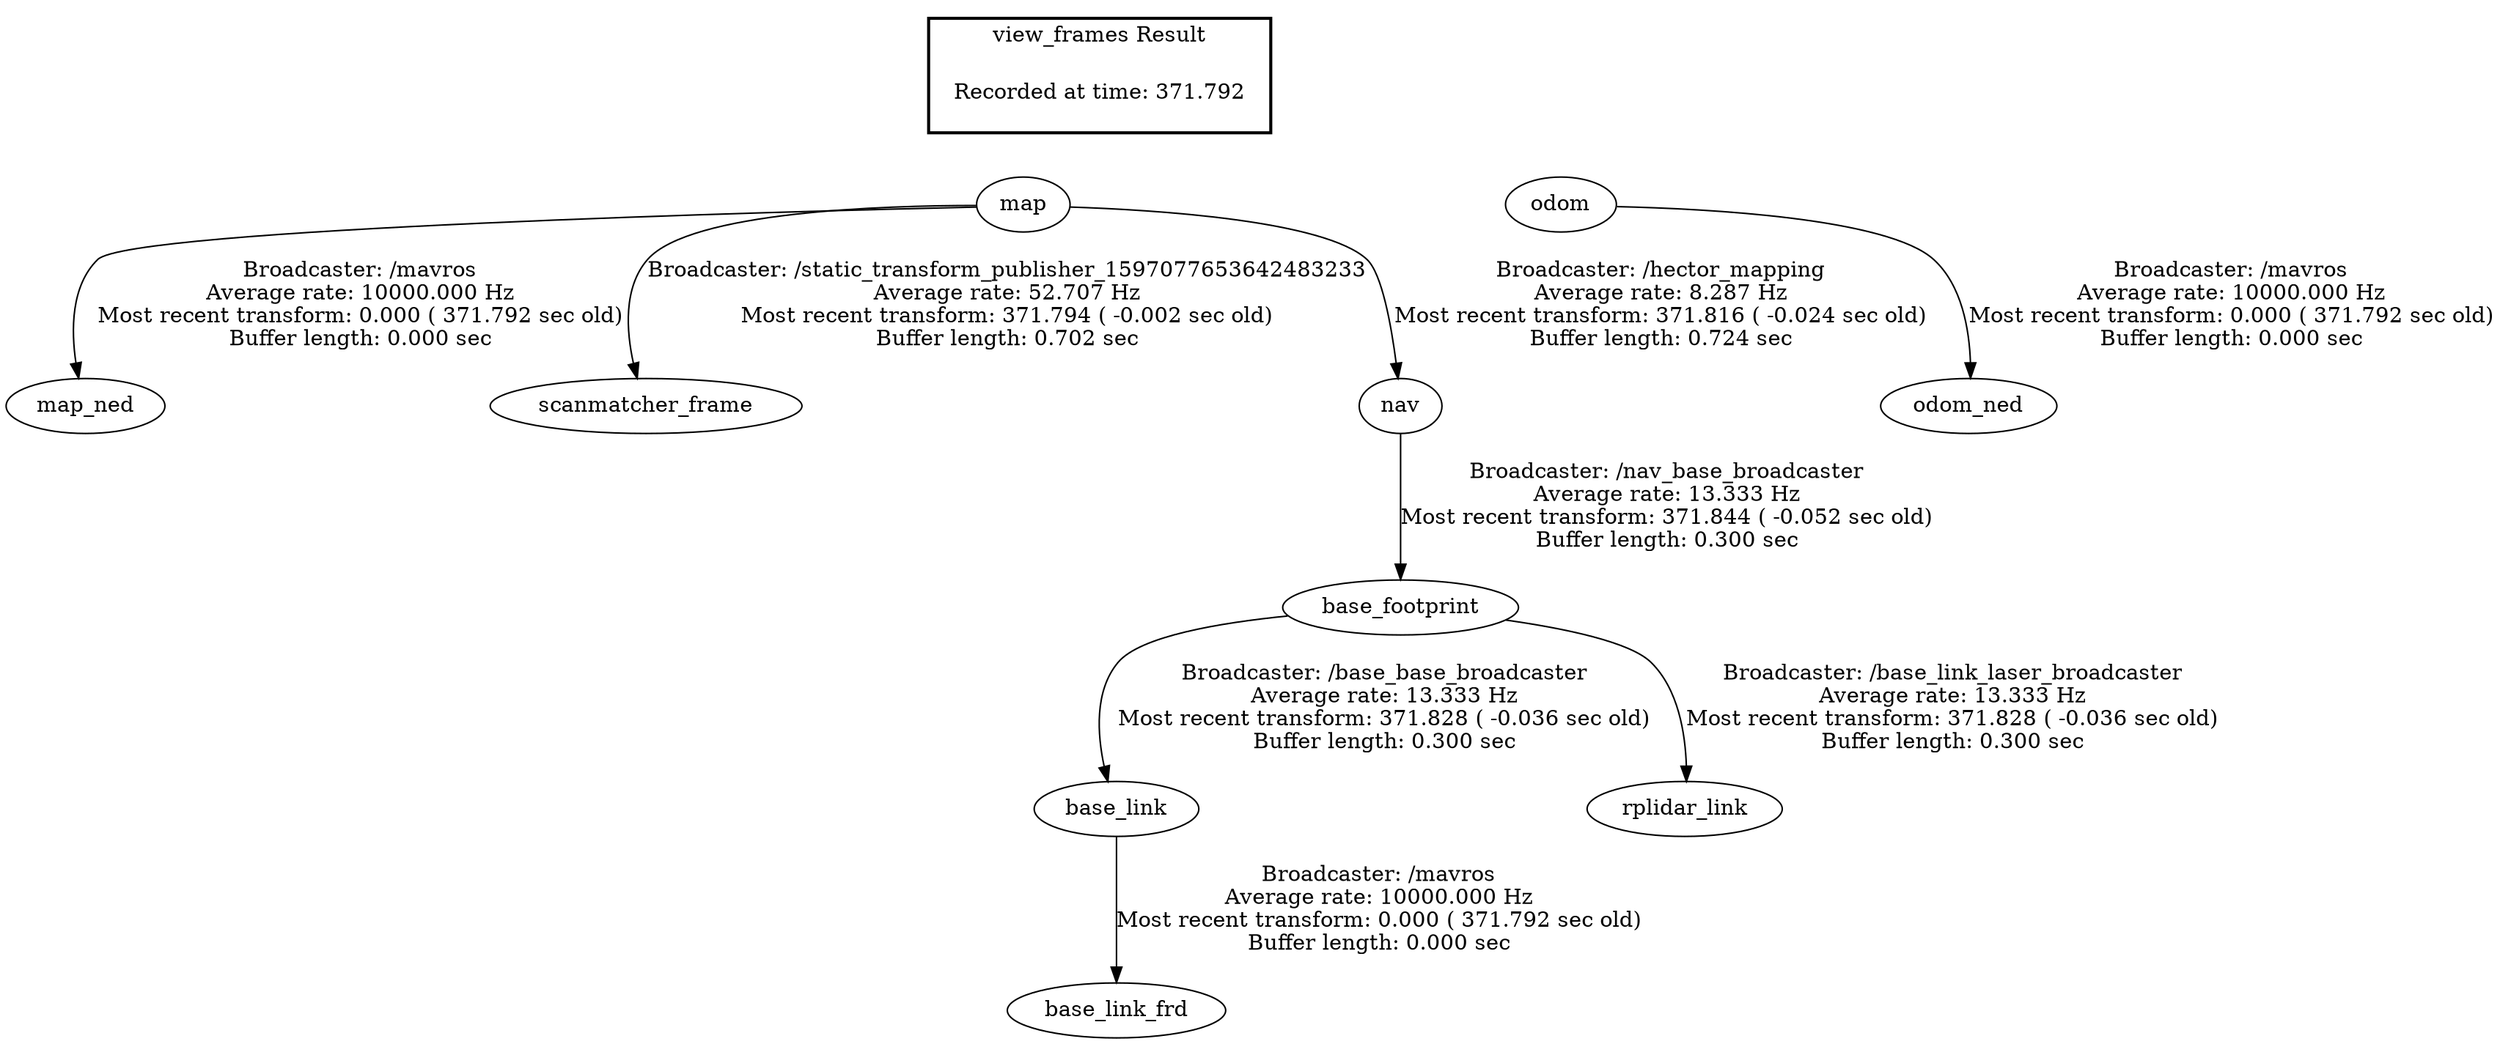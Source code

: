 digraph G {
"map" -> "map_ned"[label="Broadcaster: /mavros\nAverage rate: 10000.000 Hz\nMost recent transform: 0.000 ( 371.792 sec old)\nBuffer length: 0.000 sec\n"];
"odom" -> "odom_ned"[label="Broadcaster: /mavros\nAverage rate: 10000.000 Hz\nMost recent transform: 0.000 ( 371.792 sec old)\nBuffer length: 0.000 sec\n"];
"base_link" -> "base_link_frd"[label="Broadcaster: /mavros\nAverage rate: 10000.000 Hz\nMost recent transform: 0.000 ( 371.792 sec old)\nBuffer length: 0.000 sec\n"];
"base_footprint" -> "base_link"[label="Broadcaster: /base_base_broadcaster\nAverage rate: 13.333 Hz\nMost recent transform: 371.828 ( -0.036 sec old)\nBuffer length: 0.300 sec\n"];
"map" -> "scanmatcher_frame"[label="Broadcaster: /static_transform_publisher_1597077653642483233\nAverage rate: 52.707 Hz\nMost recent transform: 371.794 ( -0.002 sec old)\nBuffer length: 0.702 sec\n"];
"map" -> "nav"[label="Broadcaster: /hector_mapping\nAverage rate: 8.287 Hz\nMost recent transform: 371.816 ( -0.024 sec old)\nBuffer length: 0.724 sec\n"];
"nav" -> "base_footprint"[label="Broadcaster: /nav_base_broadcaster\nAverage rate: 13.333 Hz\nMost recent transform: 371.844 ( -0.052 sec old)\nBuffer length: 0.300 sec\n"];
"base_footprint" -> "rplidar_link"[label="Broadcaster: /base_link_laser_broadcaster\nAverage rate: 13.333 Hz\nMost recent transform: 371.828 ( -0.036 sec old)\nBuffer length: 0.300 sec\n"];
edge [style=invis];
 subgraph cluster_legend { style=bold; color=black; label ="view_frames Result";
"Recorded at time: 371.792"[ shape=plaintext ] ;
 }->"map";
edge [style=invis];
 subgraph cluster_legend { style=bold; color=black; label ="view_frames Result";
"Recorded at time: 371.792"[ shape=plaintext ] ;
 }->"odom";
}